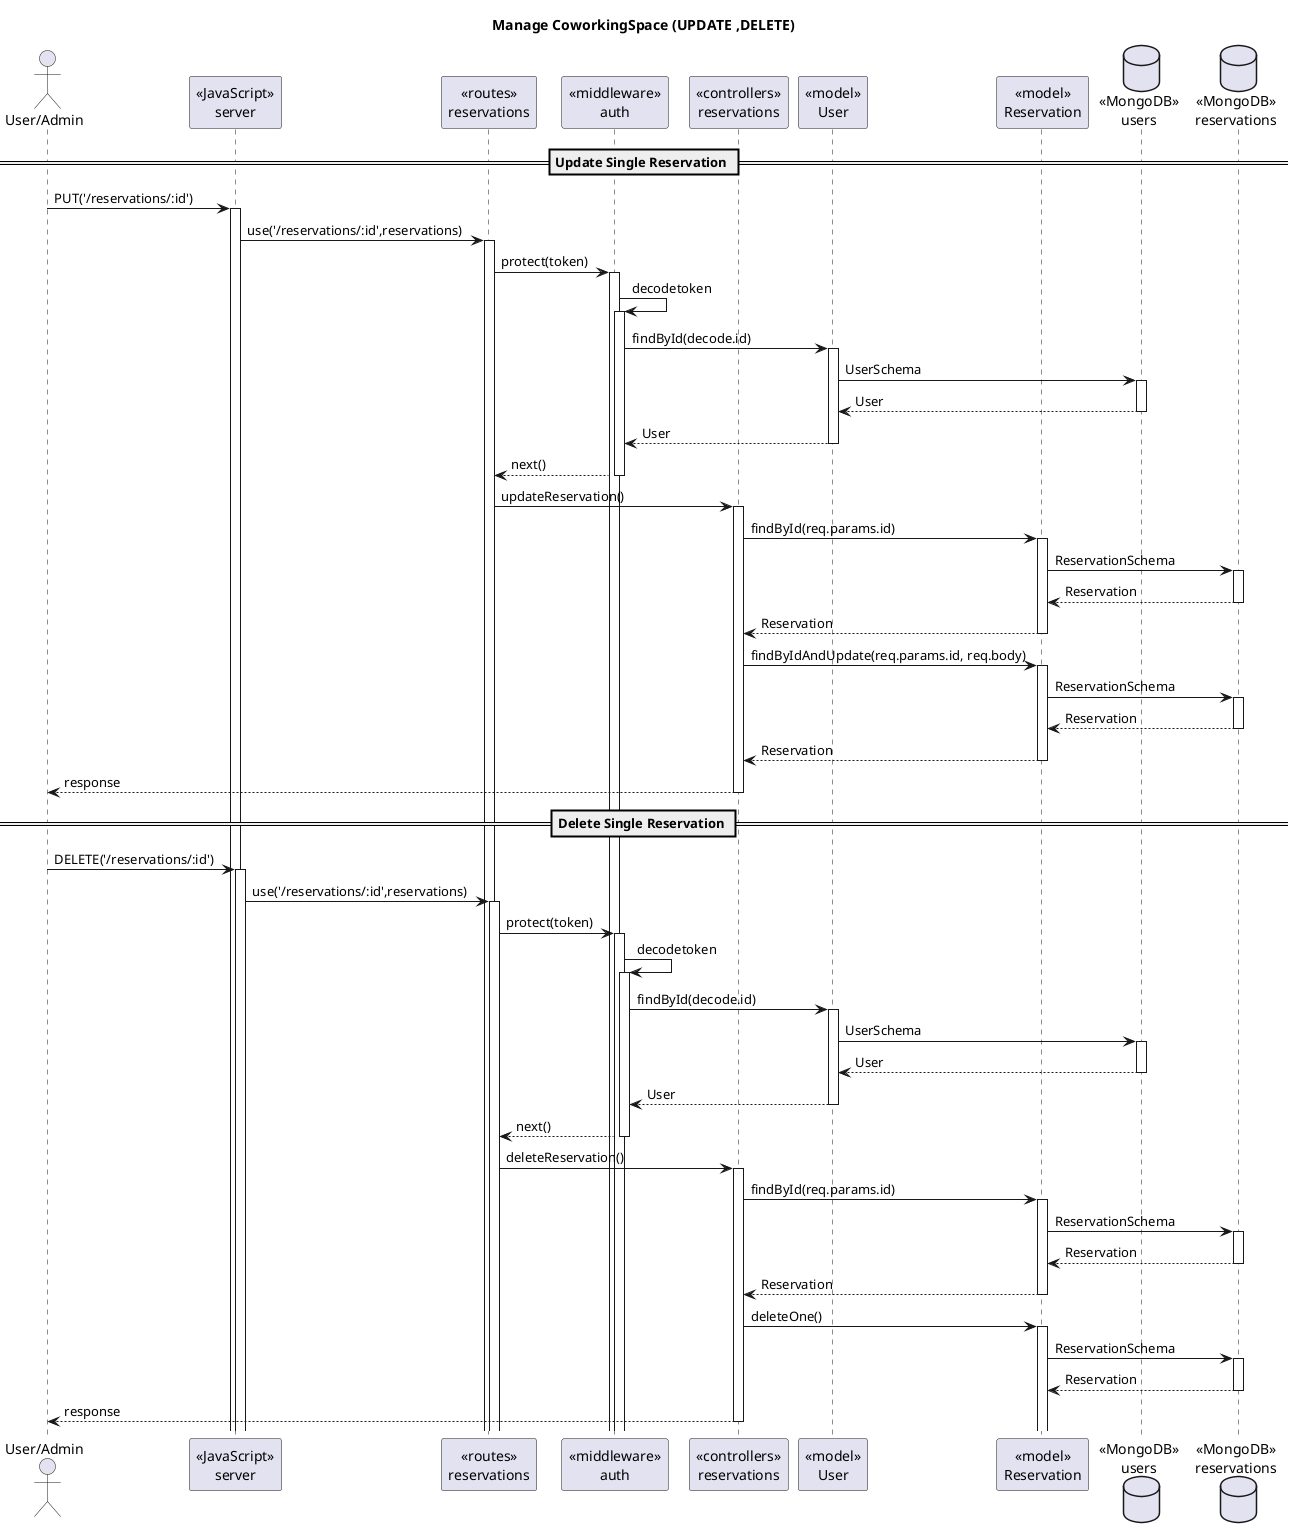@startuml Update Reservation

title "Manage CoworkingSpace (UPDATE ,DELETE)"


actor "User/Admin" as client
participant "<<JavaScript>>\nserver" as server
participant "<<routes>>\nreservations" as routerReservations
participant "<<middleware>>\nauth" as middleware
participant "<<controllers>>\nreservations" as controllersReservations
participant "<<model>>\nUser" as modelUser
participant "<<model>>\nReservation" as modelReservation

database "<<MongoDB>>\nusers" as UsersDatabase
database "<<MongoDB>>\nreservations" as ReservationsDatabase

== Update Single Reservation ==

client->server ++:PUT('/reservations/:id')
server->routerReservations ++:use('/reservations/:id',reservations)
routerReservations -> middleware ++:protect(token)
middleware -> middleware ++:decodetoken
middleware -> modelUser ++:findById(decode.id)
modelUser -> UsersDatabase ++: UserSchema
modelUser <-- UsersDatabase --: User
middleware <-- modelUser --: User
routerReservations <-- middleware --: next()


routerReservations -> controllersReservations ++:updateReservation()
controllersReservations -> modelReservation ++:findById(req.params.id)
modelReservation -> ReservationsDatabase ++:ReservationSchema
modelReservation <-- ReservationsDatabase --:Reservation
controllersReservations <-- modelReservation --:Reservation
controllersReservations -> modelReservation ++:findByIdAndUpdate(req.params.id, req.body)
modelReservation -> ReservationsDatabase ++:ReservationSchema
modelReservation <-- ReservationsDatabase --:Reservation
controllersReservations <-- modelReservation --:Reservation
controllersReservations -->client --:response



== Delete Single Reservation ==

client->server ++:DELETE('/reservations/:id')
server->routerReservations ++:use('/reservations/:id',reservations)
routerReservations -> middleware ++:protect(token)
middleware -> middleware ++:decodetoken
middleware -> modelUser ++:findById(decode.id)
modelUser -> UsersDatabase ++: UserSchema
modelUser <-- UsersDatabase --: User
middleware <-- modelUser --: User
routerReservations <-- middleware --: next()

routerReservations -> controllersReservations ++:deleteReservation()
controllersReservations -> modelReservation ++:findById(req.params.id)
modelReservation -> ReservationsDatabase ++:ReservationSchema
modelReservation <-- ReservationsDatabase --:Reservation
controllersReservations <-- modelReservation --:Reservation
controllersReservations -> modelReservation ++:deleteOne()
modelReservation -> ReservationsDatabase ++:ReservationSchema
modelReservation <-- ReservationsDatabase --:Reservation
controllersReservations -->client --:response




@enduml
